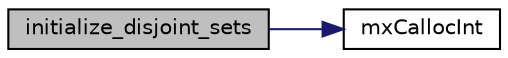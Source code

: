 digraph "initialize_disjoint_sets"
{
 // LATEX_PDF_SIZE
  edge [fontname="Helvetica",fontsize="10",labelfontname="Helvetica",labelfontsize="10"];
  node [fontname="Helvetica",fontsize="10",shape=record];
  rankdir="LR";
  Node1 [label="initialize_disjoint_sets",height=0.2,width=0.4,color="black", fillcolor="grey75", style="filled", fontcolor="black",tooltip=" "];
  Node1 -> Node2 [color="midnightblue",fontsize="10",style="solid",fontname="Helvetica"];
  Node2 [label="mxCallocInt",height=0.2,width=0.4,color="black", fillcolor="white", style="filled",URL="$etree_8c.html#af6da4546027f9610b8870d6304e4298c",tooltip=" "];
}
